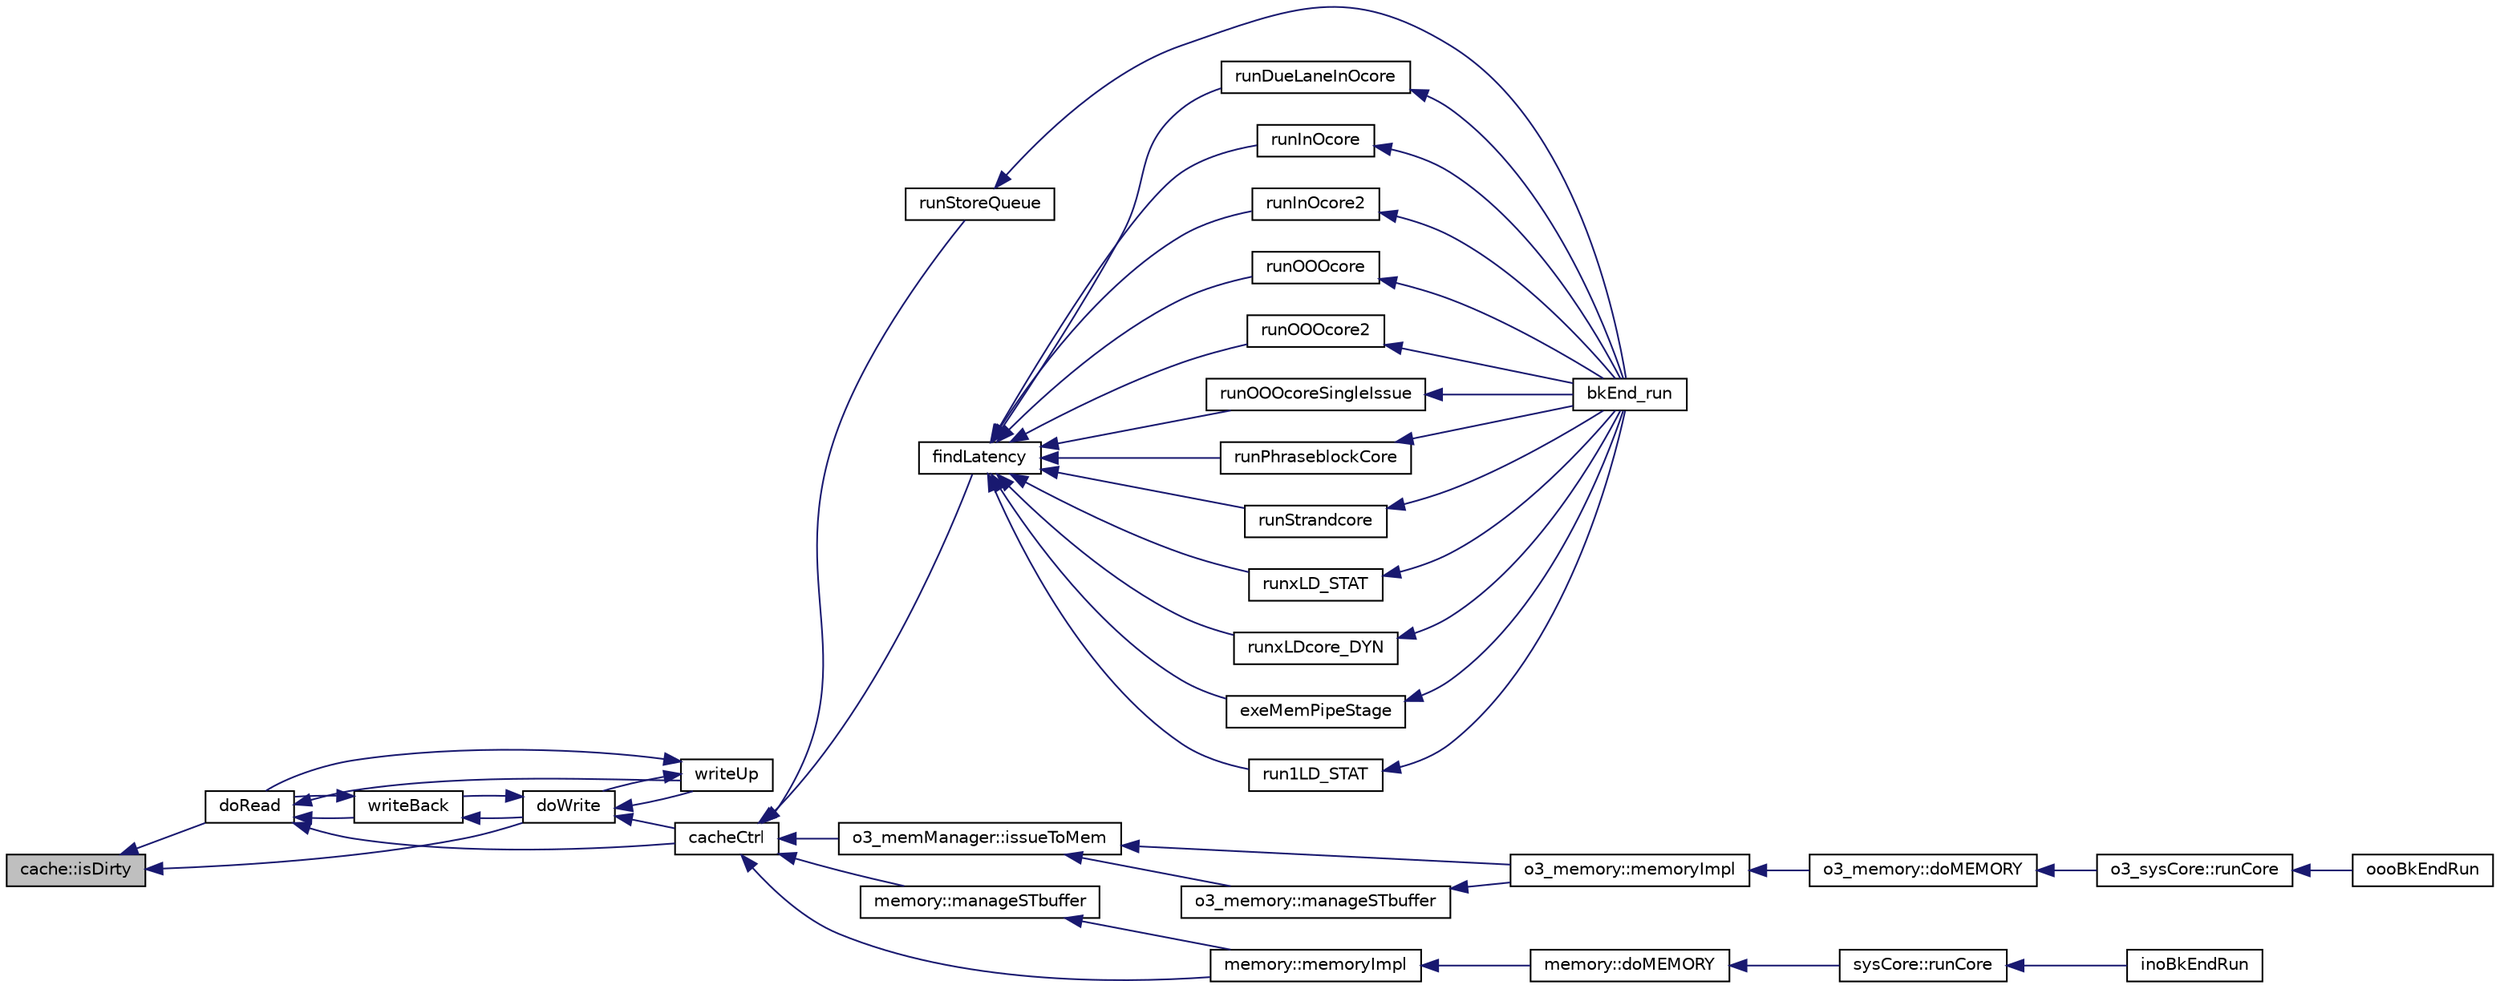 digraph G
{
  edge [fontname="Helvetica",fontsize="10",labelfontname="Helvetica",labelfontsize="10"];
  node [fontname="Helvetica",fontsize="10",shape=record];
  rankdir=LR;
  Node1 [label="cache::isDirty",height=0.2,width=0.4,color="black", fillcolor="grey75", style="filled" fontcolor="black"];
  Node1 -> Node2 [dir=back,color="midnightblue",fontsize="10",style="solid",fontname="Helvetica"];
  Node2 [label="doRead",height=0.2,width=0.4,color="black", fillcolor="white", style="filled",URL="$cacheCtrl_8h.html#aca22aa31c1e2231d94dea96de677955a"];
  Node2 -> Node3 [dir=back,color="midnightblue",fontsize="10",style="solid",fontname="Helvetica"];
  Node3 [label="cacheCtrl",height=0.2,width=0.4,color="black", fillcolor="white", style="filled",URL="$cacheCtrl_8h.html#a647b95d4a9cb0f09d95d2adfaf25e1d7"];
  Node3 -> Node4 [dir=back,color="midnightblue",fontsize="10",style="solid",fontname="Helvetica"];
  Node4 [label="findLatency",height=0.2,width=0.4,color="black", fillcolor="white", style="filled",URL="$bkEnd_8cpp.html#a425e040d7cdd063c48e543f19d61d29e"];
  Node4 -> Node5 [dir=back,color="midnightblue",fontsize="10",style="solid",fontname="Helvetica"];
  Node5 [label="exeMemPipeStage",height=0.2,width=0.4,color="black", fillcolor="white", style="filled",URL="$bkEnd_8cpp.html#a184a478d12000544a380c7aa50a9894d"];
  Node5 -> Node6 [dir=back,color="midnightblue",fontsize="10",style="solid",fontname="Helvetica"];
  Node6 [label="bkEnd_run",height=0.2,width=0.4,color="black", fillcolor="white", style="filled",URL="$bkEnd_8h.html#a0de885ce07273f37e162ecb0e63ec95d"];
  Node4 -> Node7 [dir=back,color="midnightblue",fontsize="10",style="solid",fontname="Helvetica"];
  Node7 [label="run1LD_STAT",height=0.2,width=0.4,color="black", fillcolor="white", style="filled",URL="$bkEnd_8cpp.html#a97c39e40275c8b88452f484247c641e6"];
  Node7 -> Node6 [dir=back,color="midnightblue",fontsize="10",style="solid",fontname="Helvetica"];
  Node4 -> Node8 [dir=back,color="midnightblue",fontsize="10",style="solid",fontname="Helvetica"];
  Node8 [label="runDueLaneInOcore",height=0.2,width=0.4,color="black", fillcolor="white", style="filled",URL="$bkEnd_8cpp.html#ace2244168da67b24c25de5eeb8e324e7"];
  Node8 -> Node6 [dir=back,color="midnightblue",fontsize="10",style="solid",fontname="Helvetica"];
  Node4 -> Node9 [dir=back,color="midnightblue",fontsize="10",style="solid",fontname="Helvetica"];
  Node9 [label="runInOcore",height=0.2,width=0.4,color="black", fillcolor="white", style="filled",URL="$bkEnd_8cpp.html#a08f23b53db9ac916db6ee3b82c8a80a9"];
  Node9 -> Node6 [dir=back,color="midnightblue",fontsize="10",style="solid",fontname="Helvetica"];
  Node4 -> Node10 [dir=back,color="midnightblue",fontsize="10",style="solid",fontname="Helvetica"];
  Node10 [label="runInOcore2",height=0.2,width=0.4,color="black", fillcolor="white", style="filled",URL="$bkEnd_8cpp.html#ac12de6e25fc3f32a278fbc174b77bcf8"];
  Node10 -> Node6 [dir=back,color="midnightblue",fontsize="10",style="solid",fontname="Helvetica"];
  Node4 -> Node11 [dir=back,color="midnightblue",fontsize="10",style="solid",fontname="Helvetica"];
  Node11 [label="runOOOcore",height=0.2,width=0.4,color="black", fillcolor="white", style="filled",URL="$bkEnd_8cpp.html#a0048e706dd30cad67418041c870d1850"];
  Node11 -> Node6 [dir=back,color="midnightblue",fontsize="10",style="solid",fontname="Helvetica"];
  Node4 -> Node12 [dir=back,color="midnightblue",fontsize="10",style="solid",fontname="Helvetica"];
  Node12 [label="runOOOcore2",height=0.2,width=0.4,color="black", fillcolor="white", style="filled",URL="$bkEnd_8cpp.html#a1e86a57f718ccc5c785cb2f69e4eb150"];
  Node12 -> Node6 [dir=back,color="midnightblue",fontsize="10",style="solid",fontname="Helvetica"];
  Node4 -> Node13 [dir=back,color="midnightblue",fontsize="10",style="solid",fontname="Helvetica"];
  Node13 [label="runOOOcoreSingleIssue",height=0.2,width=0.4,color="black", fillcolor="white", style="filled",URL="$bkEnd_8cpp.html#a10447d26aeb9ab403590f64c71683174"];
  Node13 -> Node6 [dir=back,color="midnightblue",fontsize="10",style="solid",fontname="Helvetica"];
  Node4 -> Node14 [dir=back,color="midnightblue",fontsize="10",style="solid",fontname="Helvetica"];
  Node14 [label="runPhraseblockCore",height=0.2,width=0.4,color="black", fillcolor="white", style="filled",URL="$bkEnd_8cpp.html#a6ce7251cbd93290a7c6774649b96b166"];
  Node14 -> Node6 [dir=back,color="midnightblue",fontsize="10",style="solid",fontname="Helvetica"];
  Node4 -> Node15 [dir=back,color="midnightblue",fontsize="10",style="solid",fontname="Helvetica"];
  Node15 [label="runStrandcore",height=0.2,width=0.4,color="black", fillcolor="white", style="filled",URL="$bkEnd_8cpp.html#a72051851d4c12247aaab4ed481b9c2d1"];
  Node15 -> Node6 [dir=back,color="midnightblue",fontsize="10",style="solid",fontname="Helvetica"];
  Node4 -> Node16 [dir=back,color="midnightblue",fontsize="10",style="solid",fontname="Helvetica"];
  Node16 [label="runxLD_STAT",height=0.2,width=0.4,color="black", fillcolor="white", style="filled",URL="$bkEnd_8cpp.html#a63d6bd6a56d403ccb003d08d98681a3b"];
  Node16 -> Node6 [dir=back,color="midnightblue",fontsize="10",style="solid",fontname="Helvetica"];
  Node4 -> Node17 [dir=back,color="midnightblue",fontsize="10",style="solid",fontname="Helvetica"];
  Node17 [label="runxLDcore_DYN",height=0.2,width=0.4,color="black", fillcolor="white", style="filled",URL="$bkEnd_8cpp.html#a00dd14f5dbcba28599ade0a3d5c47091"];
  Node17 -> Node6 [dir=back,color="midnightblue",fontsize="10",style="solid",fontname="Helvetica"];
  Node3 -> Node18 [dir=back,color="midnightblue",fontsize="10",style="solid",fontname="Helvetica"];
  Node18 [label="o3_memManager::issueToMem",height=0.2,width=0.4,color="black", fillcolor="white", style="filled",URL="$classo3__memManager.html#a9e44a6173a6b099fa6e7644960aac5cf"];
  Node18 -> Node19 [dir=back,color="midnightblue",fontsize="10",style="solid",fontname="Helvetica"];
  Node19 [label="o3_memory::manageSTbuffer",height=0.2,width=0.4,color="black", fillcolor="white", style="filled",URL="$classo3__memory.html#a91a7367c72346b355709afddef9296bf"];
  Node19 -> Node20 [dir=back,color="midnightblue",fontsize="10",style="solid",fontname="Helvetica"];
  Node20 [label="o3_memory::memoryImpl",height=0.2,width=0.4,color="black", fillcolor="white", style="filled",URL="$classo3__memory.html#ad44b31e95afd6e63f85401be8e58318d"];
  Node20 -> Node21 [dir=back,color="midnightblue",fontsize="10",style="solid",fontname="Helvetica"];
  Node21 [label="o3_memory::doMEMORY",height=0.2,width=0.4,color="black", fillcolor="white", style="filled",URL="$classo3__memory.html#a14fb30065edbb1758d0e4c9ac3f92433"];
  Node21 -> Node22 [dir=back,color="midnightblue",fontsize="10",style="solid",fontname="Helvetica"];
  Node22 [label="o3_sysCore::runCore",height=0.2,width=0.4,color="black", fillcolor="white", style="filled",URL="$classo3__sysCore.html#ab97edaa7f8ea74d7315b71d7d03a736c"];
  Node22 -> Node23 [dir=back,color="midnightblue",fontsize="10",style="solid",fontname="Helvetica"];
  Node23 [label="oooBkEndRun",height=0.2,width=0.4,color="black", fillcolor="white", style="filled",URL="$oooBkEnd_8h.html#aaa2cf7fe88073cf54894d48f17271d93"];
  Node18 -> Node20 [dir=back,color="midnightblue",fontsize="10",style="solid",fontname="Helvetica"];
  Node3 -> Node24 [dir=back,color="midnightblue",fontsize="10",style="solid",fontname="Helvetica"];
  Node24 [label="memory::manageSTbuffer",height=0.2,width=0.4,color="black", fillcolor="white", style="filled",URL="$classmemory.html#a43b452151bf034cd654a711b21078097"];
  Node24 -> Node25 [dir=back,color="midnightblue",fontsize="10",style="solid",fontname="Helvetica"];
  Node25 [label="memory::memoryImpl",height=0.2,width=0.4,color="black", fillcolor="white", style="filled",URL="$classmemory.html#a3c2b4025c057acb762cc6630f324d3dc"];
  Node25 -> Node26 [dir=back,color="midnightblue",fontsize="10",style="solid",fontname="Helvetica"];
  Node26 [label="memory::doMEMORY",height=0.2,width=0.4,color="black", fillcolor="white", style="filled",URL="$classmemory.html#ae667b5ac087faff10a52913146d6b627"];
  Node26 -> Node27 [dir=back,color="midnightblue",fontsize="10",style="solid",fontname="Helvetica"];
  Node27 [label="sysCore::runCore",height=0.2,width=0.4,color="black", fillcolor="white", style="filled",URL="$classsysCore.html#a329e1539dcc7da668fb0d6237368922f"];
  Node27 -> Node28 [dir=back,color="midnightblue",fontsize="10",style="solid",fontname="Helvetica"];
  Node28 [label="inoBkEndRun",height=0.2,width=0.4,color="black", fillcolor="white", style="filled",URL="$inoBkEnd_8h.html#a7f7897adf2514facd31db95c4b90314d"];
  Node3 -> Node25 [dir=back,color="midnightblue",fontsize="10",style="solid",fontname="Helvetica"];
  Node3 -> Node29 [dir=back,color="midnightblue",fontsize="10",style="solid",fontname="Helvetica"];
  Node29 [label="runStoreQueue",height=0.2,width=0.4,color="black", fillcolor="white", style="filled",URL="$bkEnd_8cpp.html#aeb3bb6faa3048d5856d06e6205cc3248"];
  Node29 -> Node6 [dir=back,color="midnightblue",fontsize="10",style="solid",fontname="Helvetica"];
  Node2 -> Node30 [dir=back,color="midnightblue",fontsize="10",style="solid",fontname="Helvetica"];
  Node30 [label="writeBack",height=0.2,width=0.4,color="black", fillcolor="white", style="filled",URL="$cacheCtrl_8h.html#a3c95fb18f45bc2704ececadb8e7a3200"];
  Node30 -> Node2 [dir=back,color="midnightblue",fontsize="10",style="solid",fontname="Helvetica"];
  Node30 -> Node31 [dir=back,color="midnightblue",fontsize="10",style="solid",fontname="Helvetica"];
  Node31 [label="doWrite",height=0.2,width=0.4,color="black", fillcolor="white", style="filled",URL="$cacheCtrl_8h.html#a940d1bcbe86e71d64bd1eede69d55324"];
  Node31 -> Node3 [dir=back,color="midnightblue",fontsize="10",style="solid",fontname="Helvetica"];
  Node31 -> Node30 [dir=back,color="midnightblue",fontsize="10",style="solid",fontname="Helvetica"];
  Node31 -> Node32 [dir=back,color="midnightblue",fontsize="10",style="solid",fontname="Helvetica"];
  Node32 [label="writeUp",height=0.2,width=0.4,color="black", fillcolor="white", style="filled",URL="$cacheCtrl_8cpp.html#a2b7fac6feef0a70c72a45d493088b270"];
  Node32 -> Node2 [dir=back,color="midnightblue",fontsize="10",style="solid",fontname="Helvetica"];
  Node32 -> Node31 [dir=back,color="midnightblue",fontsize="10",style="solid",fontname="Helvetica"];
  Node2 -> Node32 [dir=back,color="midnightblue",fontsize="10",style="solid",fontname="Helvetica"];
  Node1 -> Node31 [dir=back,color="midnightblue",fontsize="10",style="solid",fontname="Helvetica"];
}
